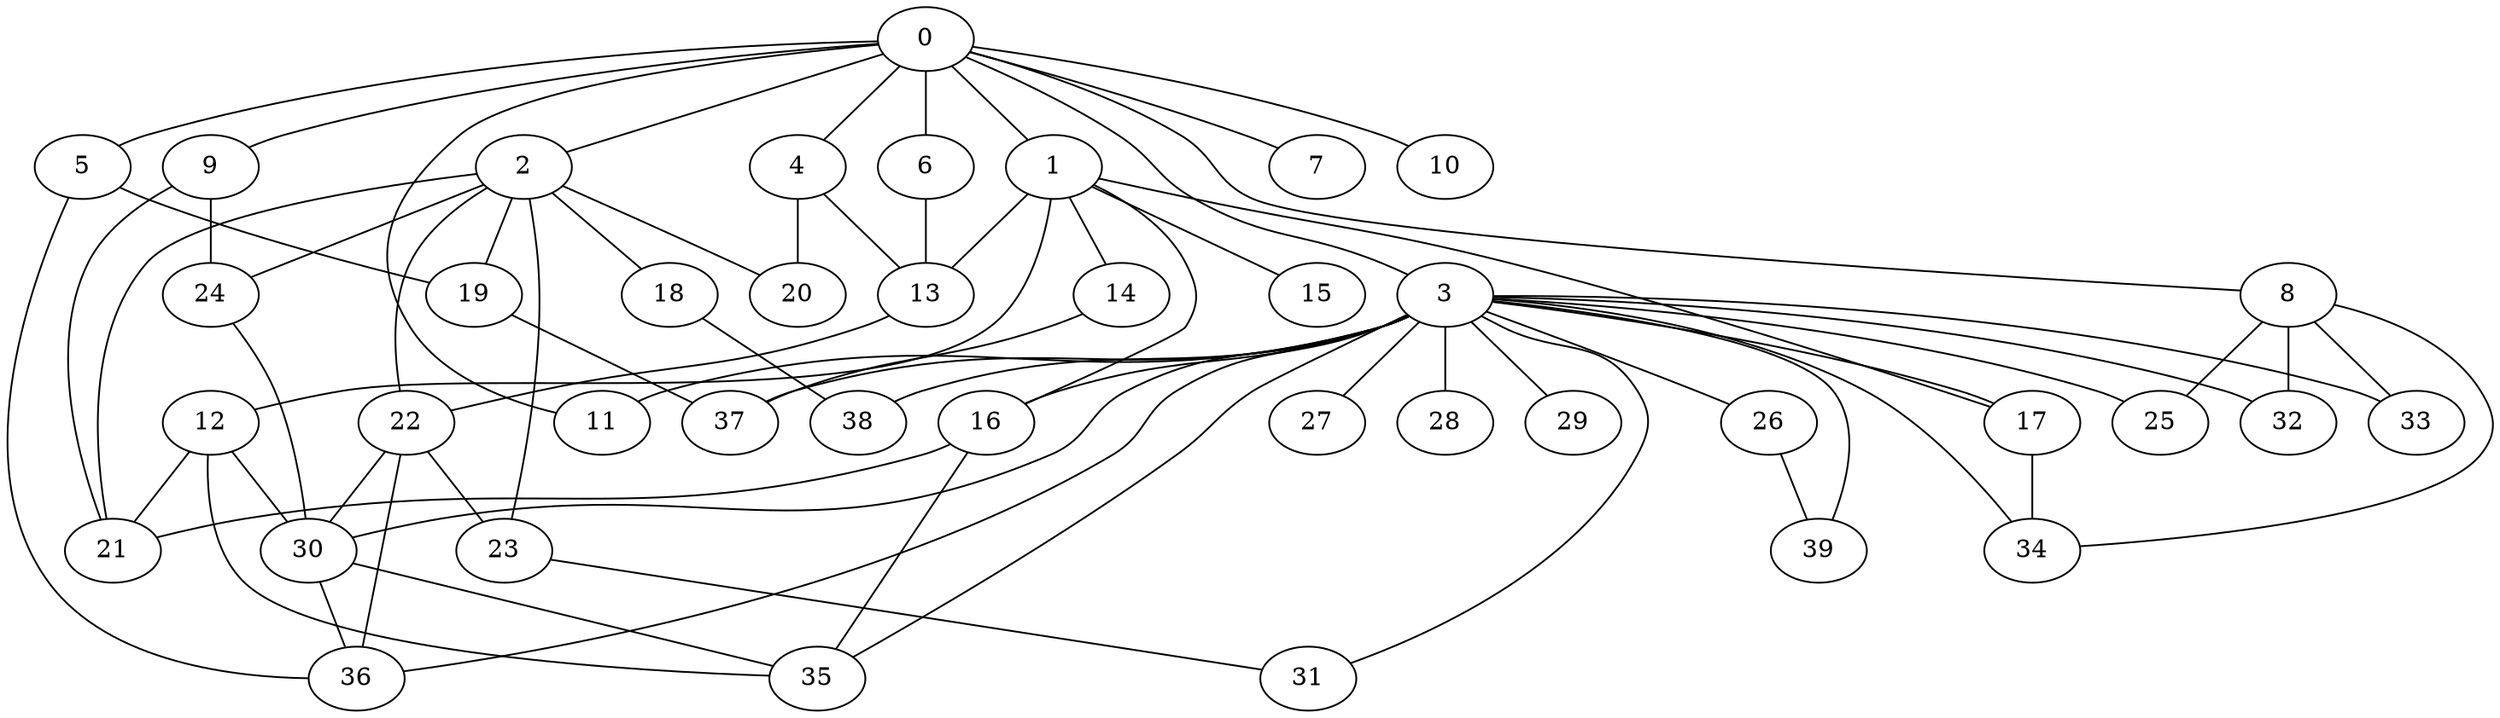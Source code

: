 
graph graphname {
    0 -- 1
0 -- 2
0 -- 3
0 -- 4
0 -- 5
0 -- 6
0 -- 7
0 -- 8
0 -- 9
0 -- 10
0 -- 11
1 -- 12
1 -- 13
1 -- 14
1 -- 15
1 -- 16
1 -- 17
2 -- 18
2 -- 19
2 -- 20
2 -- 21
2 -- 22
2 -- 23
2 -- 24
3 -- 32
3 -- 34
3 -- 35
3 -- 36
3 -- 37
3 -- 38
3 -- 33
3 -- 39
3 -- 25
3 -- 26
3 -- 27
3 -- 28
3 -- 29
3 -- 30
3 -- 31
3 -- 11
3 -- 17
3 -- 16
4 -- 13
4 -- 20
5 -- 19
5 -- 36
6 -- 13
8 -- 32
8 -- 25
8 -- 33
8 -- 34
9 -- 21
9 -- 24
12 -- 21
12 -- 35
12 -- 30
13 -- 22
14 -- 37
16 -- 35
16 -- 21
17 -- 34
18 -- 38
19 -- 37
22 -- 23
22 -- 36
22 -- 30
23 -- 31
24 -- 30
26 -- 39
30 -- 35
30 -- 36

}
